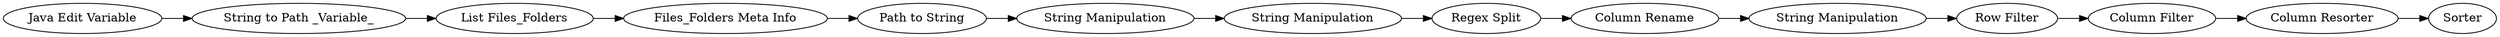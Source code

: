 digraph {
	24 -> 28
	36 -> 35
	4 -> 25
	35 -> 26
	22 -> 3
	25 -> 33
	34 -> 36
	3 -> 4
	28 -> 34
	26 -> 29
	33 -> 37
	37 -> 24
	23 -> 22
	24 [label="Regex Split"]
	35 [label="Column Filter"]
	34 [label="String Manipulation"]
	22 [label="String to Path _Variable_"]
	29 [label=Sorter]
	28 [label="Column Rename"]
	36 [label="Row Filter"]
	23 [label="Java Edit Variable"]
	4 [label="Files_Folders Meta Info"]
	26 [label="Column Resorter"]
	25 [label="Path to String"]
	33 [label="String Manipulation"]
	3 [label="List Files_Folders"]
	37 [label="String Manipulation"]
	rankdir=LR
}
